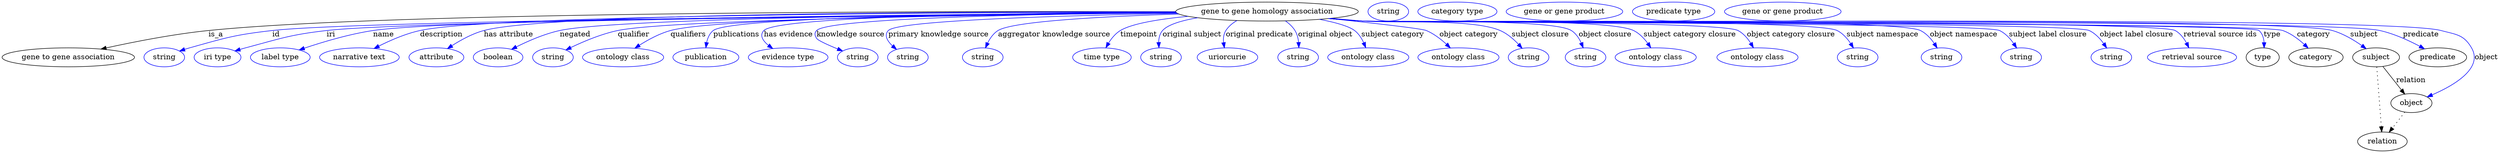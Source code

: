digraph {
	graph [bb="0,0,4730.4,283"];
	node [label="\N"];
	"gene to gene homology association"	[height=0.5,
		label="gene to gene homology association",
		pos="2396.4,265",
		width=4.8024];
	"gene to gene association"	[height=0.5,
		pos="125.44,178",
		width=3.4844];
	"gene to gene homology association" -> "gene to gene association"	[label=is_a,
		lp="405.44,221.5",
		pos="e,187.35,193.7 2223.3,264.72 1804.2,265.86 744.06,264.96 391.44,229 325.12,222.24 250.63,207.62 197.38,195.92"];
	id	[color=blue,
		height=0.5,
		label=string,
		pos="307.44,178",
		width=1.0652];
	"gene to gene homology association" -> id	[color=blue,
		label=id,
		lp="519.44,221.5",
		pos="e,336.43,189.97 2224.9,262.66 1792.3,259.02 679.44,247.93 512.44,229 441.59,220.97 424.09,215.28 355.44,196 352.33,195.13 349.14,\
194.16 345.94,193.14",
		style=solid];
	iri	[color=blue,
		height=0.5,
		label="iri type",
		pos="408.44,178",
		width=1.2277];
	"gene to gene homology association" -> iri	[color=blue,
		label=iri,
		lp="622.44,221.5",
		pos="e,441.37,190.11 2225.1,262.52 1809.7,258.65 771.19,247.27 614.44,229 545.34,220.95 528.64,213.98 461.44,196 458.07,195.1 454.6,194.11 \
451.12,193.09",
		style=solid];
	name	[color=blue,
		height=0.5,
		label="label type",
		pos="527.44,178",
		width=1.5707];
	"gene to gene homology association" -> name	[color=blue,
		label=name,
		lp="722.44,221.5",
		pos="e,563.04,192.1 2224.3,262.96 1823.3,260.16 849.65,251.17 702.44,229 657.51,222.23 607.83,207.29 572.92,195.49",
		style=solid];
	description	[color=blue,
		height=0.5,
		label="narrative text",
		pos="677.44,178",
		width=2.0943];
	"gene to gene homology association" -> description	[color=blue,
		label=description,
		lp="830.94,221.5",
		pos="e,705.17,194.99 2223.8,264.07 1837.6,263.66 927.1,259.44 790.44,229 763.81,223.07 735.75,210.69 714.25,199.73",
		style=solid];
	"has attribute"	[color=blue,
		height=0.5,
		label=attribute,
		pos="822.44,178",
		width=1.4443];
	"gene to gene homology association" -> "has attribute"	[color=blue,
		label="has attribute",
		lp="958.44,221.5",
		pos="e,843.44,194.73 2223.3,264.62 1858.7,265.25 1034.8,262.83 911.44,229 890.24,223.19 868.69,211.27 852.11,200.53",
		style=solid];
	negated	[color=blue,
		height=0.5,
		label=boolean,
		pos="939.44,178",
		width=1.2999];
	"gene to gene homology association" -> negated	[color=blue,
		label=negated,
		lp="1084.4,221.5",
		pos="e,964.75,193.27 2224.2,263.15 1887.7,260.95 1166.4,253.42 1055.4,229 1026.8,222.69 996.36,209.31 973.87,197.97",
		style=solid];
	qualifier	[color=blue,
		height=0.5,
		label=string,
		pos="1042.4,178",
		width=1.0652];
	"gene to gene homology association" -> qualifier	[color=blue,
		label=qualifier,
		lp="1195.4,221.5",
		pos="e,1067,192.08 2225.1,262.51 1911,259.29 1266.1,250.17 1165.4,229 1134,222.38 1100.3,208.13 1076.1,196.53",
		style=solid];
	qualifiers	[color=blue,
		height=0.5,
		label="ontology class",
		pos="1175.4,178",
		width=2.1304];
	"gene to gene homology association" -> qualifiers	[color=blue,
		label=qualifiers,
		lp="1298.9,221.5",
		pos="e,1197.8,195.41 2224.4,263.14 1930.6,261.01 1355.1,253.71 1265.4,229 1244.5,223.23 1223.2,211.67 1206.5,201.12",
		style=solid];
	publications	[color=blue,
		height=0.5,
		label=publication,
		pos="1332.4,178",
		width=1.7332];
	"gene to gene homology association" -> publications	[color=blue,
		label=publications,
		lp="1390.4,221.5",
		pos="e,1332.4,196.18 2223.9,263.52 1934.7,261.98 1380.3,255.56 1346.4,229 1339.4,223.48 1335.7,214.73 1333.8,206.08",
		style=solid];
	"has evidence"	[color=blue,
		height=0.5,
		label="evidence type",
		pos="1488.4,178",
		width=2.0943];
	"gene to gene homology association" -> "has evidence"	[color=blue,
		label="has evidence",
		lp="1488.9,221.5",
		pos="e,1459.2,194.71 2223.7,263.79 1956.1,262.59 1469.1,256.61 1442.4,229 1433.7,219.91 1440.3,209.68 1450.9,200.86",
		style=solid];
	"knowledge source"	[color=blue,
		height=0.5,
		label=string,
		pos="1620.4,178",
		width=1.0652];
	"gene to gene homology association" -> "knowledge source"	[color=blue,
		label="knowledge source",
		lp="1606.9,221.5",
		pos="e,1591.7,190.14 2224.5,262.98 1981.8,260.67 1565.7,253.19 1542.4,229 1537.8,224.19 1538.8,219.6 1542.4,214 1545,210.08 1563.8,201.57 \
1582.4,193.92",
		style=solid];
	"primary knowledge source"	[color=blue,
		height=0.5,
		label=string,
		pos="1715.4,178",
		width=1.0652];
	"gene to gene homology association" -> "primary knowledge source"	[color=blue,
		label="primary knowledge source",
		lp="1773.4,221.5",
		pos="e,1694,193.09 2226.6,261.54 2020.3,257.71 1697.1,248.6 1678.4,229 1669.9,220 1676.5,208.99 1686.4,199.59",
		style=solid];
	"aggregator knowledge source"	[color=blue,
		height=0.5,
		label=string,
		pos="1857.4,178",
		width=1.0652];
	"gene to gene homology association" -> "aggregator knowledge source"	[color=blue,
		label="aggregator knowledge source",
		lp="1992.9,221.5",
		pos="e,1862.6,195.92 2229.5,260.29 2092.1,255.95 1915.3,246.96 1886.4,229 1877.6,223.49 1871.1,214.21 1866.6,205.14",
		style=solid];
	timepoint	[color=blue,
		height=0.5,
		label="time type",
		pos="2083.4,178",
		width=1.5346];
	"gene to gene homology association" -> timepoint	[color=blue,
		label=timepoint,
		lp="2153.4,221.5",
		pos="e,2090.9,196.26 2246.6,255.93 2193.2,250.8 2140.8,242.47 2118.4,229 2109,223.34 2101.5,214.08 2095.9,205.06",
		style=solid];
	"original subject"	[color=blue,
		height=0.5,
		label=string,
		pos="2195.4,178",
		width=1.0652];
	"gene to gene homology association" -> "original subject"	[color=blue,
		label="original subject",
		lp="2254.4,221.5",
		pos="e,2191.6,196.32 2265,253.25 2234.8,248.05 2208.6,240.37 2198.4,229 2193,222.88 2191.1,214.5 2191,206.34",
		style=solid];
	"original predicate"	[color=blue,
		height=0.5,
		label=uriorcurie,
		pos="2321.4,178",
		width=1.5887];
	"gene to gene homology association" -> "original predicate"	[color=blue,
		label="original predicate",
		lp="2381.9,221.5",
		pos="e,2315.6,196.05 2339.3,247.93 2331.1,243.15 2323.6,236.97 2318.4,229 2314.1,222.3 2313.3,213.98 2314,206.06",
		style=solid];
	"original object"	[color=blue,
		height=0.5,
		label=string,
		pos="2455.4,178",
		width=1.0652];
	"gene to gene homology association" -> "original object"	[color=blue,
		label="original object",
		lp="2506.9,221.5",
		pos="e,2456.8,196.39 2431.4,247.19 2438.4,242.27 2445,236.22 2449.4,229 2453.5,222.35 2455.5,214.25 2456.3,206.52",
		style=solid];
	"subject category"	[color=blue,
		height=0.5,
		label="ontology class",
		pos="2588.4,178",
		width=2.1304];
	"gene to gene homology association" -> "subject category"	[color=blue,
		label="subject category",
		lp="2634.9,221.5",
		pos="e,2583.6,196.35 2495.8,250.27 2524.5,244.76 2551.1,237.64 2562.4,229 2570.1,223.15 2575.8,214.37 2579.8,205.79",
		style=solid];
	"object category"	[color=blue,
		height=0.5,
		label="ontology class",
		pos="2759.4,178",
		width=2.1304];
	"gene to gene homology association" -> "object category"	[color=blue,
		label="object category",
		lp="2778.9,221.5",
		pos="e,2744.1,195.89 2514.7,251.85 2595.6,243.28 2689.7,232.7 2698.4,229 2712.6,222.98 2726.2,212.57 2736.8,202.81",
		style=solid];
	"subject closure"	[color=blue,
		height=0.5,
		label=string,
		pos="2892.4,178",
		width=1.0652];
	"gene to gene homology association" -> "subject closure"	[color=blue,
		label="subject closure",
		lp="2914.9,221.5",
		pos="e,2880.2,195.14 2518.3,252.21 2538.4,250.38 2559,248.58 2578.4,247 2636.2,242.31 2785.3,251.98 2838.4,229 2851.8,223.24 2863.9,212.74 \
2873.3,202.85",
		style=solid];
	"object closure"	[color=blue,
		height=0.5,
		label=string,
		pos="3000.4,178",
		width=1.0652];
	"gene to gene homology association" -> "object closure"	[color=blue,
		label="object closure",
		lp="3037.4,221.5",
		pos="e,2996,195.97 2516.3,251.99 2537,250.15 2558.3,248.4 2578.4,247 2622.3,243.96 2936.2,252.36 2973.4,229 2982,223.61 2988.1,214.48 \
2992.2,205.49",
		style=solid];
	"subject category closure"	[color=blue,
		height=0.5,
		label="ontology class",
		pos="3133.4,178",
		width=2.1304];
	"gene to gene homology association" -> "subject category closure"	[color=blue,
		label="subject category closure",
		lp="3197.9,221.5",
		pos="e,3124.2,196.21 2515.3,251.89 2536.3,250.04 2558,248.31 2578.4,247 2635.4,243.35 3040.2,253.99 3091.4,229 3102.4,223.68 3111.5,214.04 \
3118.4,204.65",
		style=solid];
	"object category closure"	[color=blue,
		height=0.5,
		label="ontology class",
		pos="3326.4,178",
		width=2.1304];
	"gene to gene homology association" -> "object category closure"	[color=blue,
		label="object category closure",
		lp="3389.9,221.5",
		pos="e,3318.8,196.2 2514.3,251.81 2535.6,249.94 2557.7,248.23 2578.4,247 2617.9,244.66 3254.4,247.23 3289.4,229 3299.6,223.71 3307.7,\
214.22 3313.7,204.92",
		style=solid];
	"subject namespace"	[color=blue,
		height=0.5,
		label=string,
		pos="3516.4,178",
		width=1.0652];
	"gene to gene homology association" -> "subject namespace"	[color=blue,
		label="subject namespace",
		lp="3563.4,221.5",
		pos="e,3508.4,195.75 2513.8,251.76 2535.3,249.89 2557.5,248.18 2578.4,247 2628.3,244.18 3432.8,251.36 3477.4,229 3488.1,223.64 3496.8,\
213.82 3503.2,204.29",
		style=solid];
	"object namespace"	[color=blue,
		height=0.5,
		label=string,
		pos="3675.4,178",
		width=1.0652];
	"gene to gene homology association" -> "object namespace"	[color=blue,
		label="object namespace",
		lp="3717.4,221.5",
		pos="e,3667.1,195.77 2513.8,251.71 2535.3,249.84 2557.5,248.15 2578.4,247 2637.1,243.77 3582.7,254.89 3635.4,229 3646.3,223.67 3655.1,\
213.85 3661.7,204.32",
		style=solid];
	"subject label closure"	[color=blue,
		height=0.5,
		label=string,
		pos="3826.4,178",
		width=1.0652];
	"gene to gene homology association" -> "subject label closure"	[color=blue,
		label="subject label closure",
		lp="3877.4,221.5",
		pos="e,3817.8,195.79 2513.3,251.72 2535,249.83 2557.4,248.14 2578.4,247 2611.9,245.19 3755.2,243.57 3785.4,229 3796.4,223.7 3805.5,213.88 \
3812.3,204.34",
		style=solid];
	"object label closure"	[color=blue,
		height=0.5,
		label=string,
		pos="3997.4,178",
		width=1.0652];
	"gene to gene homology association" -> "object label closure"	[color=blue,
		label="object label closure",
		lp="4044.9,221.5",
		pos="e,3988.5,195.81 2513.3,251.69 2535,249.81 2557.4,248.12 2578.4,247 2616.6,244.97 3920.9,245.38 3955.4,229 3966.6,223.72 3975.8,213.91 \
3982.8,204.36",
		style=solid];
	"retrieval source ids"	[color=blue,
		height=0.5,
		label="retrieval source",
		pos="4150.4,178",
		width=2.347];
	"gene to gene homology association" -> "retrieval source ids"	[color=blue,
		label="retrieval source ids",
		lp="4203.9,221.5",
		pos="e,4144.5,196.18 2513.3,251.66 2535,249.78 2557.4,248.11 2578.4,247 2621.2,244.76 4081,249.76 4118.4,229 4127.9,223.75 4135,214.39 \
4140,205.19",
		style=solid];
	type	[height=0.5,
		pos="4284.4,178",
		width=0.86659];
	"gene to gene homology association" -> type	[color=blue,
		label=type,
		lp="4302.4,221.5",
		pos="e,4287.1,195.99 2512.8,251.69 2534.6,249.79 2557.2,248.1 2578.4,247 2602,245.78 4259.7,244.58 4277.4,229 4283.9,223.32 4286.4,214.65 \
4287.1,206.12",
		style=solid];
	category	[height=0.5,
		pos="4385.4,178",
		width=1.4263];
	"gene to gene homology association" -> category	[color=blue,
		label=category,
		lp="4380.9,221.5",
		pos="e,4370.7,195.48 2512.8,251.68 2534.6,249.79 2557.2,248.1 2578.4,247 2626.8,244.5 4276.8,245.18 4322.4,229 4337.7,223.6 4352,212.84 \
4363.2,202.68",
		style=solid];
	subject	[height=0.5,
		pos="4499.4,178",
		width=1.2277];
	"gene to gene homology association" -> subject	[color=blue,
		label=subject,
		lp="4476.4,221.5",
		pos="e,4480.7,194.32 2512.8,251.67 2534.6,249.78 2557.2,248.09 2578.4,247 2680.4,241.75 4318.2,256.83 4416.4,229 4436.6,223.29 4456.8,\
211.3 4472.2,200.49",
		style=solid];
	predicate	[height=0.5,
		pos="4616.4,178",
		width=1.5165];
	"gene to gene homology association" -> predicate	[color=blue,
		label=predicate,
		lp="4584.4,221.5",
		pos="e,4591.3,194.12 2512.8,251.66 2534.6,249.77 2557.2,248.09 2578.4,247 2685.4,241.51 4401.9,252.16 4506.4,229 4533.2,223.07 4561.3,\
210.17 4582.4,198.96",
		style=solid];
	object	[height=0.5,
		pos="4566.4,91",
		width=1.0832];
	"gene to gene homology association" -> object	[color=blue,
		label=object,
		lp="4708.4,178",
		pos="e,4596.3,102.76 2512.8,251.66 2534.6,249.76 2557.2,248.08 2578.4,247 2691.9,241.21 4512.8,258.53 4622.4,229 4651.1,221.29 4665.5,\
221.64 4680.4,196 4703.1,157.11 4647,124.49 4605.7,106.65",
		style=solid];
	association_type	[color=blue,
		height=0.5,
		label=string,
		pos="2625.4,265",
		width=1.0652];
	association_category	[color=blue,
		height=0.5,
		label="category type",
		pos="2756.4,265",
		width=2.0762];
	subject -> object	[label=relation,
		lp="4565.4,134.5",
		pos="e,4553.8,108.05 4512.4,160.61 4522.3,147.95 4536.3,130.24 4547.5,115.98"];
	relation	[height=0.5,
		pos="4511.4,18",
		width=1.2999];
	subject -> relation	[pos="e,4510.1,36.188 4500.7,159.79 4502.8,132.48 4506.9,78.994 4509.4,46.38",
		style=dotted];
	"gene to gene homology association_subject"	[color=blue,
		height=0.5,
		label="gene or gene product",
		pos="2959.4,265",
		width=3.0692];
	"gene to gene homology association_predicate"	[color=blue,
		height=0.5,
		label="predicate type",
		pos="3165.4,265",
		width=2.1665];
	object -> relation	[pos="e,4524.3,35.54 4554,73.889 4547,64.939 4538.3,53.617 4530.5,43.584",
		style=dotted];
	"gene to gene homology association_object"	[color=blue,
		height=0.5,
		label="gene or gene product",
		pos="3371.4,265",
		width=3.0692];
}
